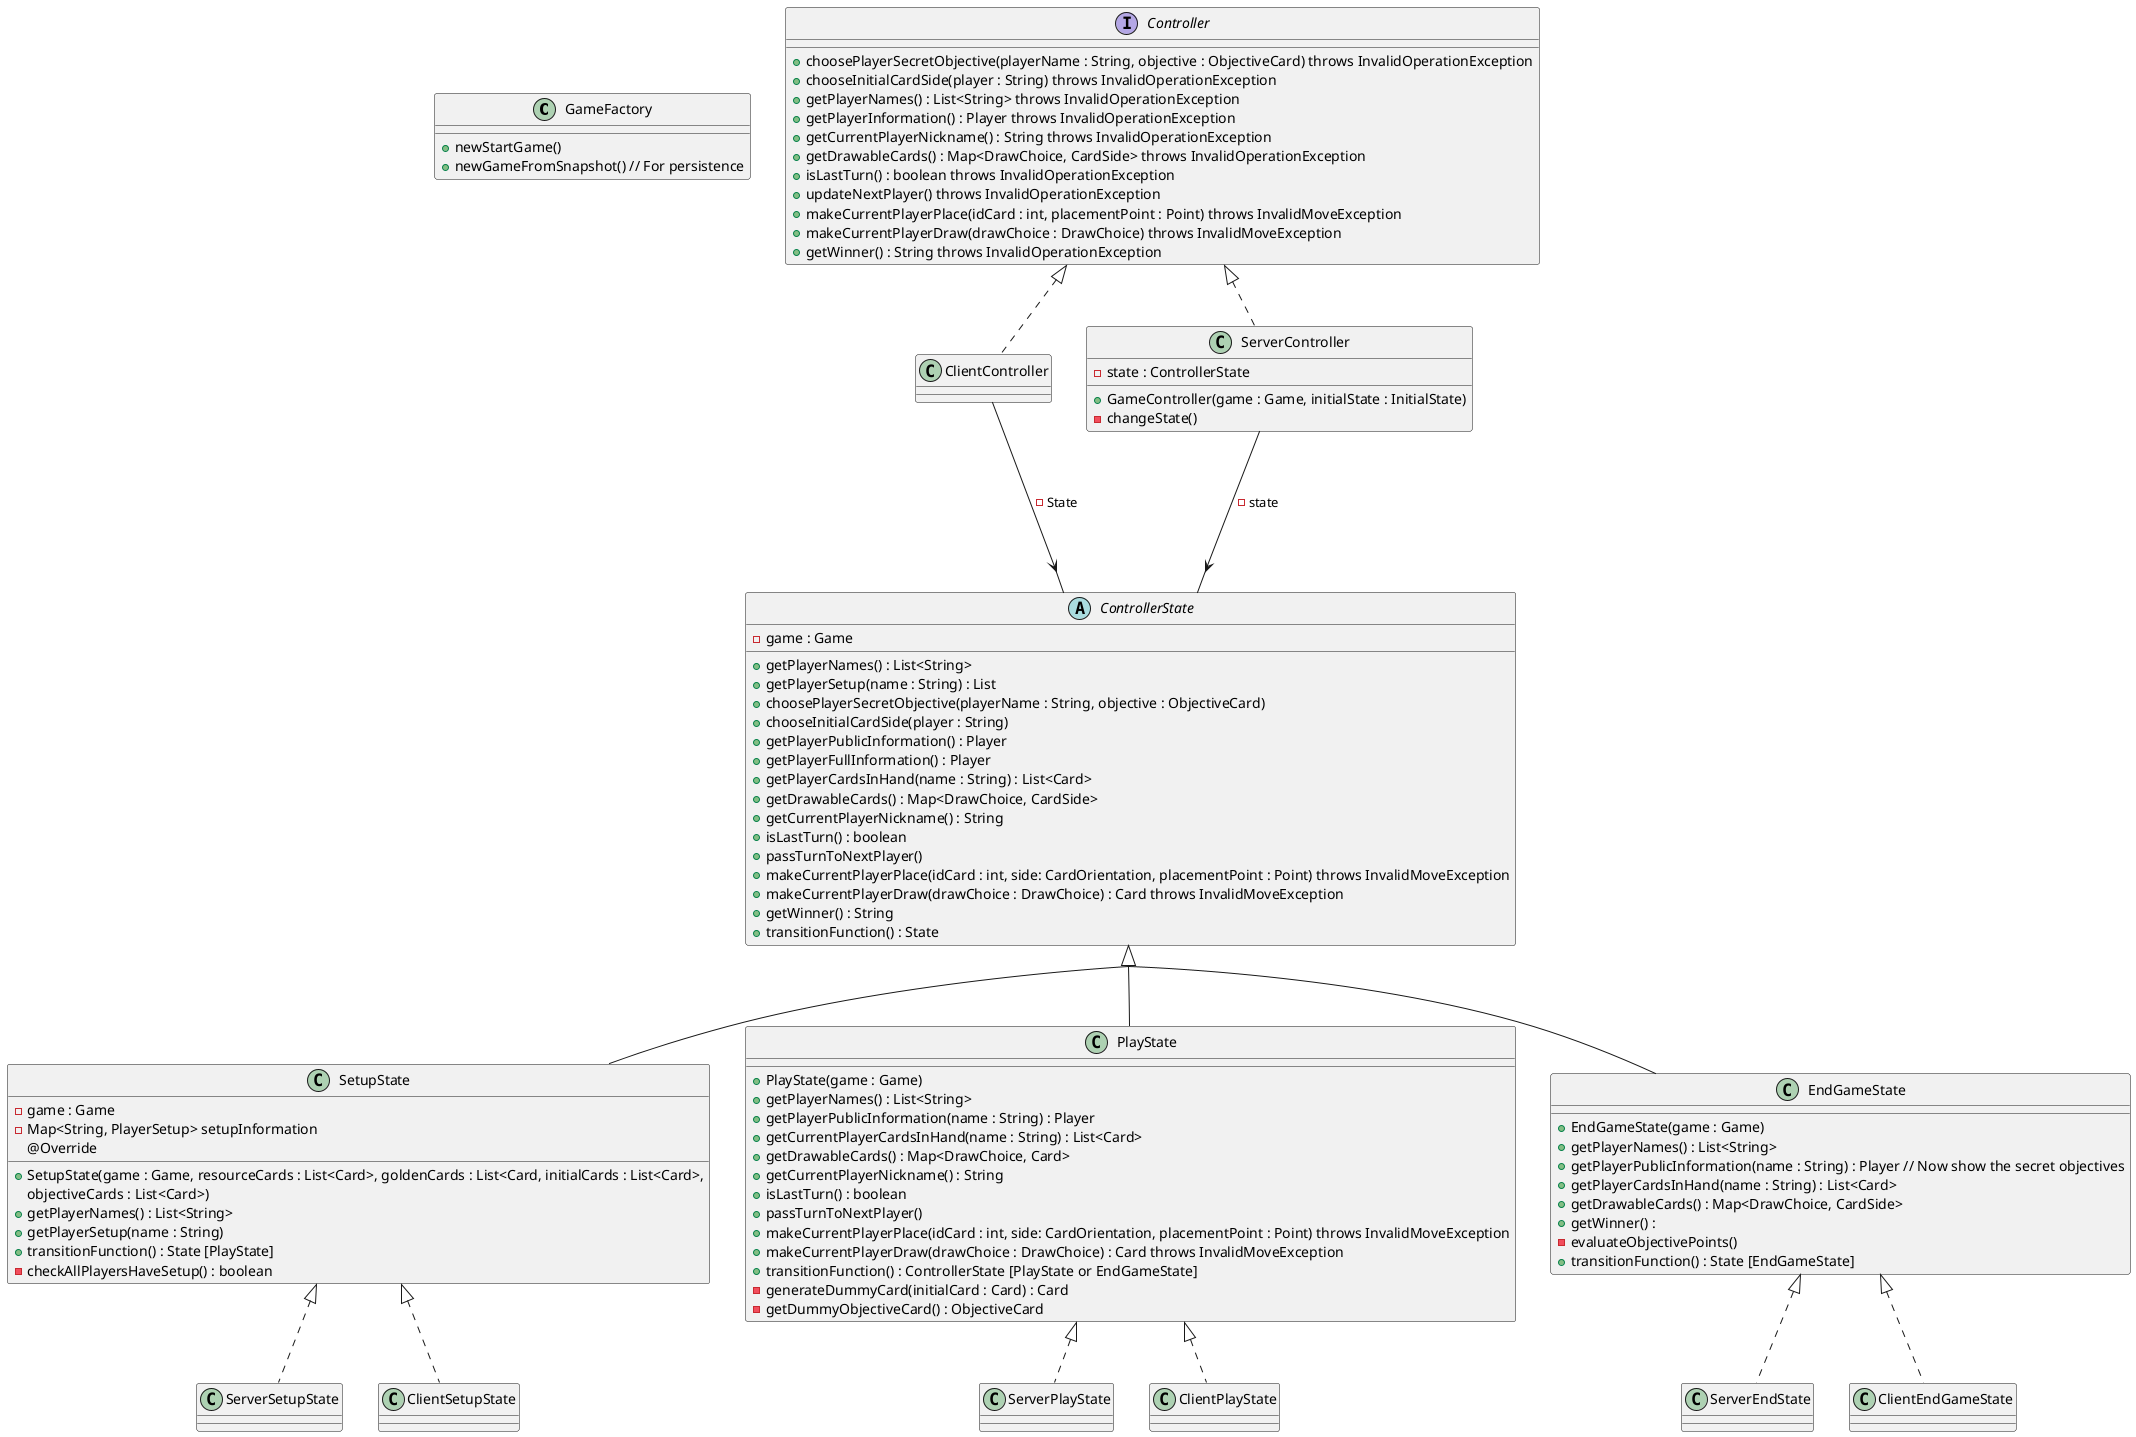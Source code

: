 @startuml
skinparam groupinheritance 3

class GameFactory {
    + newStartGame()
    + newGameFromSnapshot() // For persistence
}

'exported to RMI. Maybe can be abstract class
interface Controller {
    + choosePlayerSecretObjective(playerName : String, objective : ObjectiveCard) throws InvalidOperationException
    + chooseInitialCardSide(player : String) throws InvalidOperationException
    + getPlayerNames() : List<String> throws InvalidOperationException
    + getPlayerInformation() : Player throws InvalidOperationException
    + getCurrentPlayerNickname() : String throws InvalidOperationException
    + getDrawableCards() : Map<DrawChoice, CardSide> throws InvalidOperationException
    + isLastTurn() : boolean throws InvalidOperationException
    + updateNextPlayer() throws InvalidOperationException
    + makeCurrentPlayerPlace(idCard : int, placementPoint : Point) throws InvalidMoveException
    + makeCurrentPlayerDraw(drawChoice : DrawChoice) throws InvalidMoveException
    + getWinner() : String throws InvalidOperationException
}

class ClientController implements Controller {
}

'IMPORTANT: Make CardFactory work on Decks as singletons (load them from disk once)
class ServerController implements Controller{
    - state : ControllerState
    + GameController(game : Game, initialState : InitialState)
    - changeState()
}


abstract class ControllerState {
    - game : Game
    + getPlayerNames() : List<String>
    + getPlayerSetup(name : String) : List
    + choosePlayerSecretObjective(playerName : String, objective : ObjectiveCard)
    + chooseInitialCardSide(player : String)
    + getPlayerPublicInformation() : Player
    + getPlayerFullInformation() : Player
    + getPlayerCardsInHand(name : String) : List<Card>
    + getDrawableCards() : Map<DrawChoice, CardSide>
    + getCurrentPlayerNickname() : String
    + isLastTurn() : boolean
    + passTurnToNextPlayer()
    + makeCurrentPlayerPlace(idCard : int, side: CardOrientation, placementPoint : Point) throws InvalidMoveException
    + makeCurrentPlayerDraw(drawChoice : DrawChoice) : Card throws InvalidMoveException
    + getWinner() : String
    + transitionFunction() : State
}

class SetupState implements ControllerState {
     - game : Game
     - Map<String, PlayerSetup> setupInformation
     + SetupState(game : Game, resourceCards : List<Card>, goldenCards : List<Card, initialCards : List<Card>,
     objectiveCards : List<Card>)
     @Override
     + getPlayerNames() : List<String>
     + getPlayerSetup(name : String)
     + transitionFunction() : State [PlayState]
     - checkAllPlayersHaveSetup() : boolean
}

class PlayState implements ControllerState {
    + PlayState(game : Game)
    + getPlayerNames() : List<String>
    + getPlayerPublicInformation(name : String) : Player
    + getCurrentPlayerCardsInHand(name : String) : List<Card>
    + getDrawableCards() : Map<DrawChoice, Card>
    + getCurrentPlayerNickname() : String
    + isLastTurn() : boolean
    + passTurnToNextPlayer()
    + makeCurrentPlayerPlace(idCard : int, side: CardOrientation, placementPoint : Point) throws InvalidMoveException
    + makeCurrentPlayerDraw(drawChoice : DrawChoice) : Card throws InvalidMoveException
    + transitionFunction() : ControllerState [PlayState or EndGameState]
    - generateDummyCard(initialCard : Card) : Card
    - getDummyObjectiveCard() : ObjectiveCard
}

class EndGameState implements ControllerState {
    + EndGameState(game : Game)
    + getPlayerNames() : List<String>
    + getPlayerPublicInformation(name : String) : Player // Now show the secret objectives
    + getPlayerCardsInHand(name : String) : List<Card>
    + getDrawableCards() : Map<DrawChoice, CardSide>
    + getWinner() :
    - evaluateObjectivePoints()
    + transitionFunction() : State [EndGameState]
}


class ServerSetupState implements SetupState
class ServerPlayState implements PlayState
class ServerEndState implements EndGameState
class ClientSetupState implements SetupState
class ClientPlayState implements PlayState
class ClientEndGameState implements EndGameState

ServerController -down--> ControllerState : - state
ClientController -down--> ControllerState : - State


@enduml